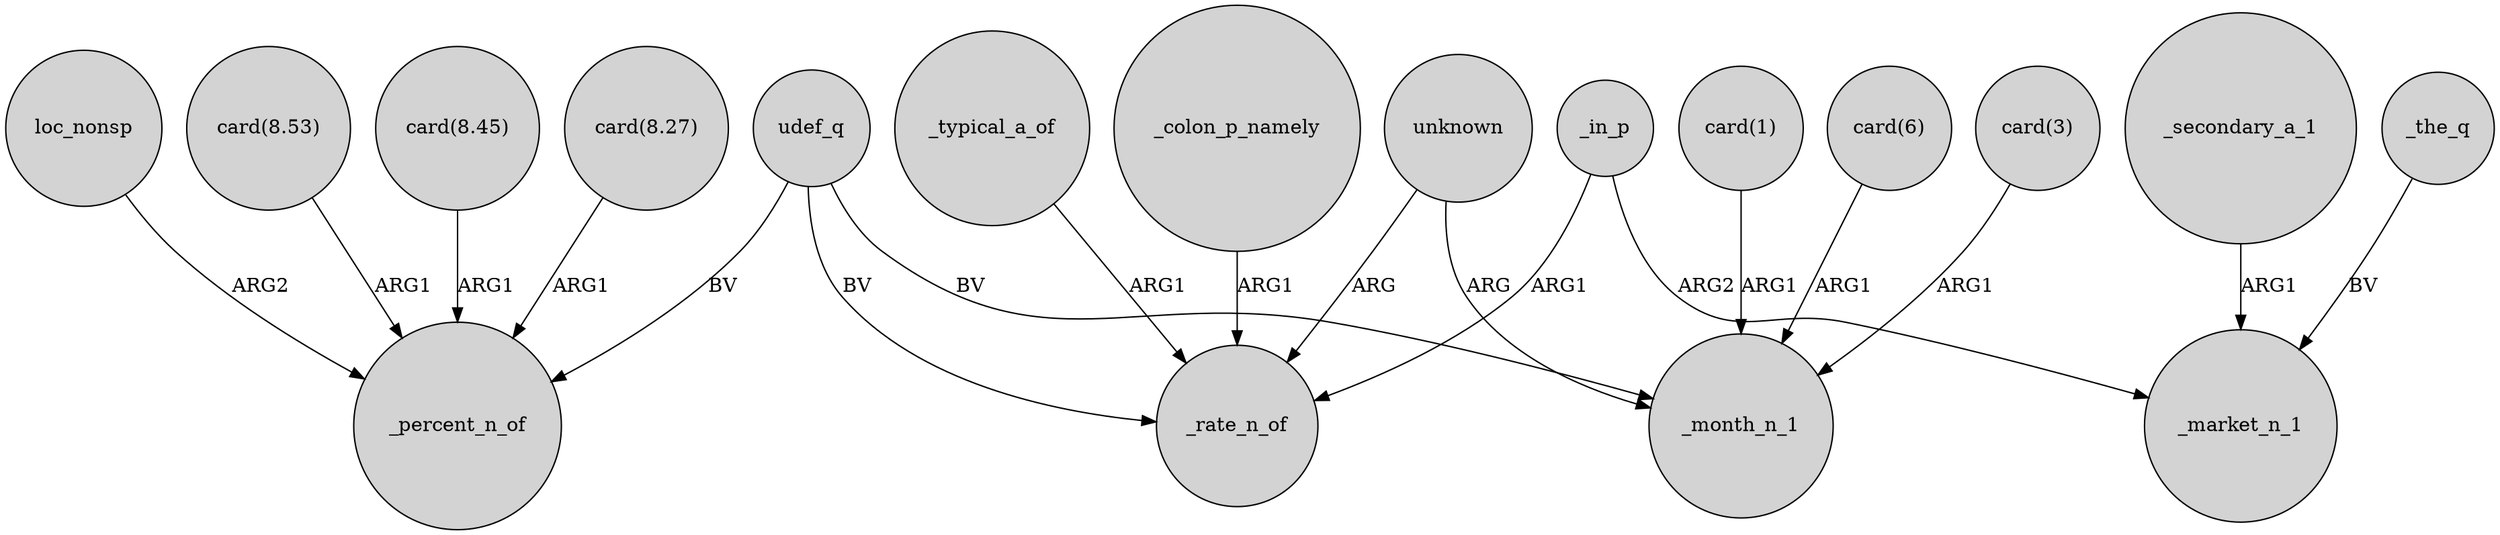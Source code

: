 digraph {
	node [shape=circle style=filled]
	_in_p -> _rate_n_of [label=ARG1]
	"card(8.27)" -> _percent_n_of [label=ARG1]
	_in_p -> _market_n_1 [label=ARG2]
	udef_q -> _rate_n_of [label=BV]
	_secondary_a_1 -> _market_n_1 [label=ARG1]
	unknown -> _month_n_1 [label=ARG]
	unknown -> _rate_n_of [label=ARG]
	_typical_a_of -> _rate_n_of [label=ARG1]
	_colon_p_namely -> _rate_n_of [label=ARG1]
	loc_nonsp -> _percent_n_of [label=ARG2]
	udef_q -> _percent_n_of [label=BV]
	udef_q -> _month_n_1 [label=BV]
	_the_q -> _market_n_1 [label=BV]
	"card(6)" -> _month_n_1 [label=ARG1]
	"card(8.53)" -> _percent_n_of [label=ARG1]
	"card(8.45)" -> _percent_n_of [label=ARG1]
	"card(3)" -> _month_n_1 [label=ARG1]
	"card(1)" -> _month_n_1 [label=ARG1]
}
